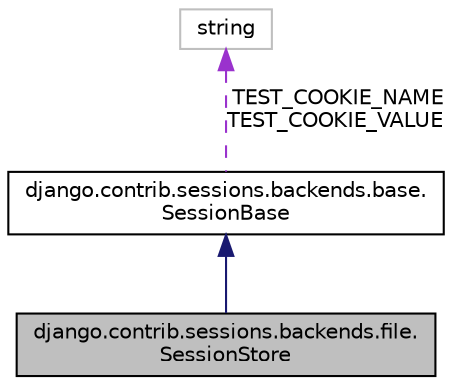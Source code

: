 digraph "django.contrib.sessions.backends.file.SessionStore"
{
 // LATEX_PDF_SIZE
  edge [fontname="Helvetica",fontsize="10",labelfontname="Helvetica",labelfontsize="10"];
  node [fontname="Helvetica",fontsize="10",shape=record];
  Node1 [label="django.contrib.sessions.backends.file.\lSessionStore",height=0.2,width=0.4,color="black", fillcolor="grey75", style="filled", fontcolor="black",tooltip=" "];
  Node2 -> Node1 [dir="back",color="midnightblue",fontsize="10",style="solid"];
  Node2 [label="django.contrib.sessions.backends.base.\lSessionBase",height=0.2,width=0.4,color="black", fillcolor="white", style="filled",URL="$classdjango_1_1contrib_1_1sessions_1_1backends_1_1base_1_1_session_base.html",tooltip=" "];
  Node3 -> Node2 [dir="back",color="darkorchid3",fontsize="10",style="dashed",label=" TEST_COOKIE_NAME\nTEST_COOKIE_VALUE" ];
  Node3 [label="string",height=0.2,width=0.4,color="grey75", fillcolor="white", style="filled",tooltip=" "];
}
